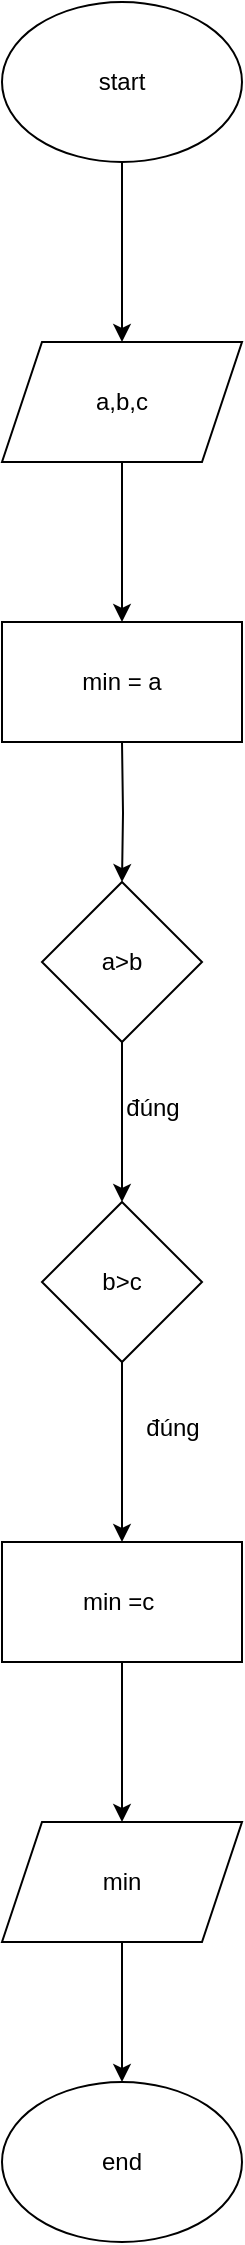 <mxfile version="22.0.8" type="device">
  <diagram name="Page-1" id="14qKL1APeOW8eNO6JGcS">
    <mxGraphModel dx="1002" dy="1665" grid="1" gridSize="10" guides="1" tooltips="1" connect="1" arrows="1" fold="1" page="1" pageScale="1" pageWidth="850" pageHeight="1100" math="0" shadow="0">
      <root>
        <mxCell id="0" />
        <mxCell id="1" parent="0" />
        <mxCell id="H2b3t9q2_gGjH0iD27m0-3" value="" style="edgeStyle=orthogonalEdgeStyle;rounded=0;orthogonalLoop=1;jettySize=auto;html=1;" edge="1" parent="1" source="H2b3t9q2_gGjH0iD27m0-1" target="H2b3t9q2_gGjH0iD27m0-2">
          <mxGeometry relative="1" as="geometry" />
        </mxCell>
        <mxCell id="H2b3t9q2_gGjH0iD27m0-1" value="start" style="ellipse;whiteSpace=wrap;html=1;" vertex="1" parent="1">
          <mxGeometry x="365" y="-330" width="120" height="80" as="geometry" />
        </mxCell>
        <mxCell id="H2b3t9q2_gGjH0iD27m0-5" value="" style="edgeStyle=orthogonalEdgeStyle;rounded=0;orthogonalLoop=1;jettySize=auto;html=1;" edge="1" parent="1" source="H2b3t9q2_gGjH0iD27m0-2" target="H2b3t9q2_gGjH0iD27m0-4">
          <mxGeometry relative="1" as="geometry" />
        </mxCell>
        <mxCell id="H2b3t9q2_gGjH0iD27m0-2" value="a,b,c" style="shape=parallelogram;perimeter=parallelogramPerimeter;whiteSpace=wrap;html=1;fixedSize=1;" vertex="1" parent="1">
          <mxGeometry x="365" y="-160" width="120" height="60" as="geometry" />
        </mxCell>
        <mxCell id="H2b3t9q2_gGjH0iD27m0-7" value="" style="edgeStyle=orthogonalEdgeStyle;rounded=0;orthogonalLoop=1;jettySize=auto;html=1;" edge="1" parent="1" target="H2b3t9q2_gGjH0iD27m0-6">
          <mxGeometry relative="1" as="geometry">
            <mxPoint x="425" y="40" as="sourcePoint" />
          </mxGeometry>
        </mxCell>
        <mxCell id="H2b3t9q2_gGjH0iD27m0-4" value="min = a" style="whiteSpace=wrap;html=1;" vertex="1" parent="1">
          <mxGeometry x="365" y="-20" width="120" height="60" as="geometry" />
        </mxCell>
        <mxCell id="H2b3t9q2_gGjH0iD27m0-9" value="" style="edgeStyle=orthogonalEdgeStyle;rounded=0;orthogonalLoop=1;jettySize=auto;html=1;" edge="1" parent="1" source="H2b3t9q2_gGjH0iD27m0-6" target="H2b3t9q2_gGjH0iD27m0-8">
          <mxGeometry relative="1" as="geometry" />
        </mxCell>
        <mxCell id="H2b3t9q2_gGjH0iD27m0-6" value="a&amp;gt;b" style="rhombus;whiteSpace=wrap;html=1;" vertex="1" parent="1">
          <mxGeometry x="385" y="110" width="80" height="80" as="geometry" />
        </mxCell>
        <mxCell id="H2b3t9q2_gGjH0iD27m0-14" value="" style="edgeStyle=orthogonalEdgeStyle;rounded=0;orthogonalLoop=1;jettySize=auto;html=1;" edge="1" parent="1" source="H2b3t9q2_gGjH0iD27m0-8" target="H2b3t9q2_gGjH0iD27m0-13">
          <mxGeometry relative="1" as="geometry" />
        </mxCell>
        <mxCell id="H2b3t9q2_gGjH0iD27m0-8" value="b&amp;gt;c" style="rhombus;whiteSpace=wrap;html=1;" vertex="1" parent="1">
          <mxGeometry x="385" y="270" width="80" height="80" as="geometry" />
        </mxCell>
        <mxCell id="H2b3t9q2_gGjH0iD27m0-12" value="đúng" style="text;html=1;align=center;verticalAlign=middle;resizable=0;points=[];autosize=1;strokeColor=none;fillColor=none;" vertex="1" parent="1">
          <mxGeometry x="415" y="208" width="50" height="30" as="geometry" />
        </mxCell>
        <mxCell id="H2b3t9q2_gGjH0iD27m0-17" value="" style="edgeStyle=orthogonalEdgeStyle;rounded=0;orthogonalLoop=1;jettySize=auto;html=1;" edge="1" parent="1" source="H2b3t9q2_gGjH0iD27m0-13" target="H2b3t9q2_gGjH0iD27m0-16">
          <mxGeometry relative="1" as="geometry" />
        </mxCell>
        <mxCell id="H2b3t9q2_gGjH0iD27m0-13" value="min =c&amp;nbsp;" style="whiteSpace=wrap;html=1;" vertex="1" parent="1">
          <mxGeometry x="365" y="440" width="120" height="60" as="geometry" />
        </mxCell>
        <mxCell id="H2b3t9q2_gGjH0iD27m0-15" value="đúng" style="text;html=1;align=center;verticalAlign=middle;resizable=0;points=[];autosize=1;strokeColor=none;fillColor=none;" vertex="1" parent="1">
          <mxGeometry x="425" y="368" width="50" height="30" as="geometry" />
        </mxCell>
        <mxCell id="H2b3t9q2_gGjH0iD27m0-19" value="" style="edgeStyle=orthogonalEdgeStyle;rounded=0;orthogonalLoop=1;jettySize=auto;html=1;" edge="1" parent="1" source="H2b3t9q2_gGjH0iD27m0-16">
          <mxGeometry relative="1" as="geometry">
            <mxPoint x="425" y="710" as="targetPoint" />
          </mxGeometry>
        </mxCell>
        <mxCell id="H2b3t9q2_gGjH0iD27m0-16" value="min" style="shape=parallelogram;perimeter=parallelogramPerimeter;whiteSpace=wrap;html=1;fixedSize=1;" vertex="1" parent="1">
          <mxGeometry x="365" y="580" width="120" height="60" as="geometry" />
        </mxCell>
        <mxCell id="H2b3t9q2_gGjH0iD27m0-20" value="end" style="ellipse;whiteSpace=wrap;html=1;" vertex="1" parent="1">
          <mxGeometry x="365" y="710" width="120" height="80" as="geometry" />
        </mxCell>
      </root>
    </mxGraphModel>
  </diagram>
</mxfile>

